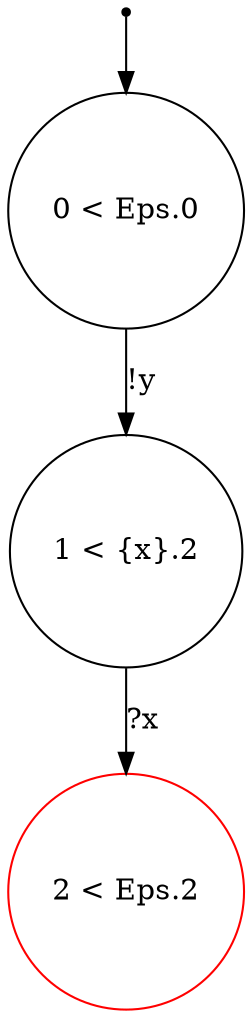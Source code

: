 digraph {
 node [shape=point] ENTRY
 node [shape=circle]
2 [label="2 < Eps.2
" color="red"]
1 [label="1 < {x}.2
"]
0 [label="0 < Eps.0
"]
ENTRY -> 0
1 -> 2 [label="?x"]
0 -> 1 [label="!y"]

}